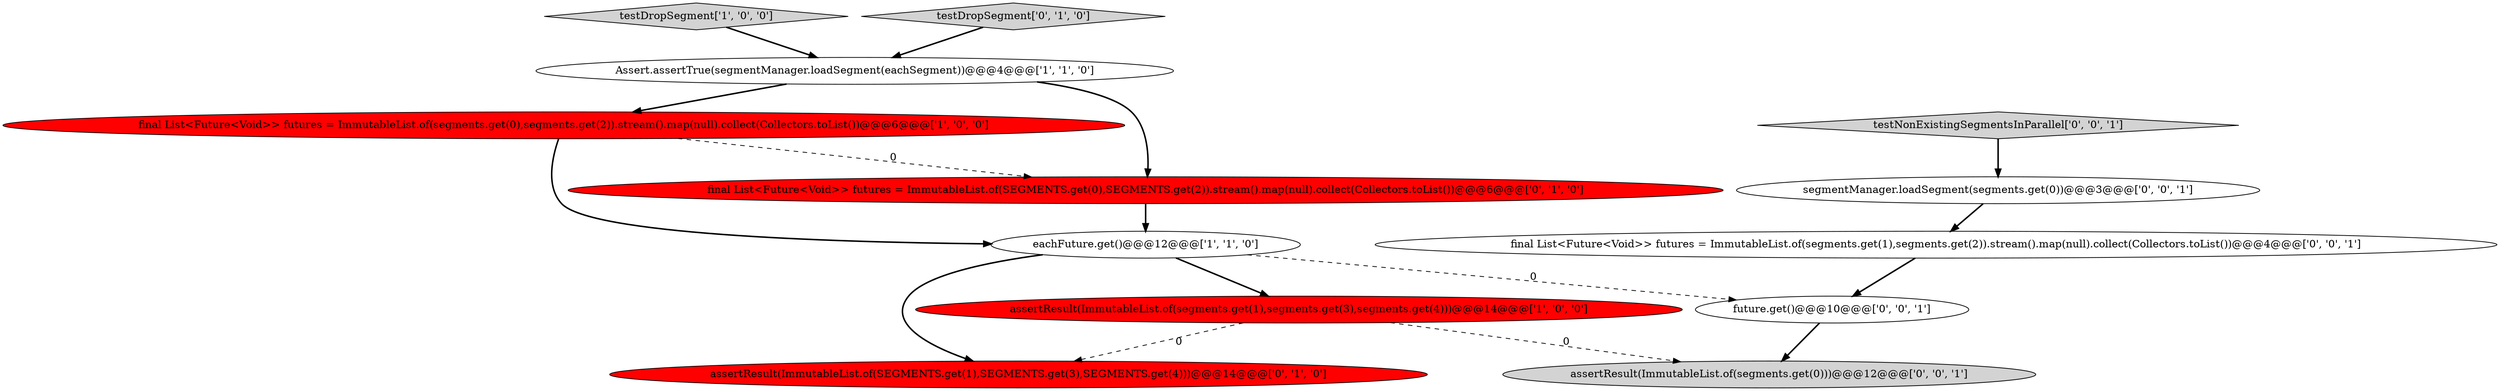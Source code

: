 digraph {
8 [style = filled, label = "assertResult(ImmutableList.of(segments.get(0)))@@@12@@@['0', '0', '1']", fillcolor = lightgray, shape = ellipse image = "AAA0AAABBB3BBB"];
12 [style = filled, label = "future.get()@@@10@@@['0', '0', '1']", fillcolor = white, shape = ellipse image = "AAA0AAABBB3BBB"];
0 [style = filled, label = "eachFuture.get()@@@12@@@['1', '1', '0']", fillcolor = white, shape = ellipse image = "AAA0AAABBB1BBB"];
5 [style = filled, label = "final List<Future<Void>> futures = ImmutableList.of(SEGMENTS.get(0),SEGMENTS.get(2)).stream().map(null).collect(Collectors.toList())@@@6@@@['0', '1', '0']", fillcolor = red, shape = ellipse image = "AAA1AAABBB2BBB"];
4 [style = filled, label = "final List<Future<Void>> futures = ImmutableList.of(segments.get(0),segments.get(2)).stream().map(null).collect(Collectors.toList())@@@6@@@['1', '0', '0']", fillcolor = red, shape = ellipse image = "AAA1AAABBB1BBB"];
3 [style = filled, label = "testDropSegment['1', '0', '0']", fillcolor = lightgray, shape = diamond image = "AAA0AAABBB1BBB"];
10 [style = filled, label = "segmentManager.loadSegment(segments.get(0))@@@3@@@['0', '0', '1']", fillcolor = white, shape = ellipse image = "AAA0AAABBB3BBB"];
11 [style = filled, label = "testNonExistingSegmentsInParallel['0', '0', '1']", fillcolor = lightgray, shape = diamond image = "AAA0AAABBB3BBB"];
6 [style = filled, label = "testDropSegment['0', '1', '0']", fillcolor = lightgray, shape = diamond image = "AAA0AAABBB2BBB"];
1 [style = filled, label = "Assert.assertTrue(segmentManager.loadSegment(eachSegment))@@@4@@@['1', '1', '0']", fillcolor = white, shape = ellipse image = "AAA0AAABBB1BBB"];
2 [style = filled, label = "assertResult(ImmutableList.of(segments.get(1),segments.get(3),segments.get(4)))@@@14@@@['1', '0', '0']", fillcolor = red, shape = ellipse image = "AAA1AAABBB1BBB"];
7 [style = filled, label = "assertResult(ImmutableList.of(SEGMENTS.get(1),SEGMENTS.get(3),SEGMENTS.get(4)))@@@14@@@['0', '1', '0']", fillcolor = red, shape = ellipse image = "AAA1AAABBB2BBB"];
9 [style = filled, label = "final List<Future<Void>> futures = ImmutableList.of(segments.get(1),segments.get(2)).stream().map(null).collect(Collectors.toList())@@@4@@@['0', '0', '1']", fillcolor = white, shape = ellipse image = "AAA0AAABBB3BBB"];
1->5 [style = bold, label=""];
4->5 [style = dashed, label="0"];
6->1 [style = bold, label=""];
1->4 [style = bold, label=""];
10->9 [style = bold, label=""];
9->12 [style = bold, label=""];
0->12 [style = dashed, label="0"];
3->1 [style = bold, label=""];
5->0 [style = bold, label=""];
2->7 [style = dashed, label="0"];
11->10 [style = bold, label=""];
12->8 [style = bold, label=""];
2->8 [style = dashed, label="0"];
4->0 [style = bold, label=""];
0->2 [style = bold, label=""];
0->7 [style = bold, label=""];
}
